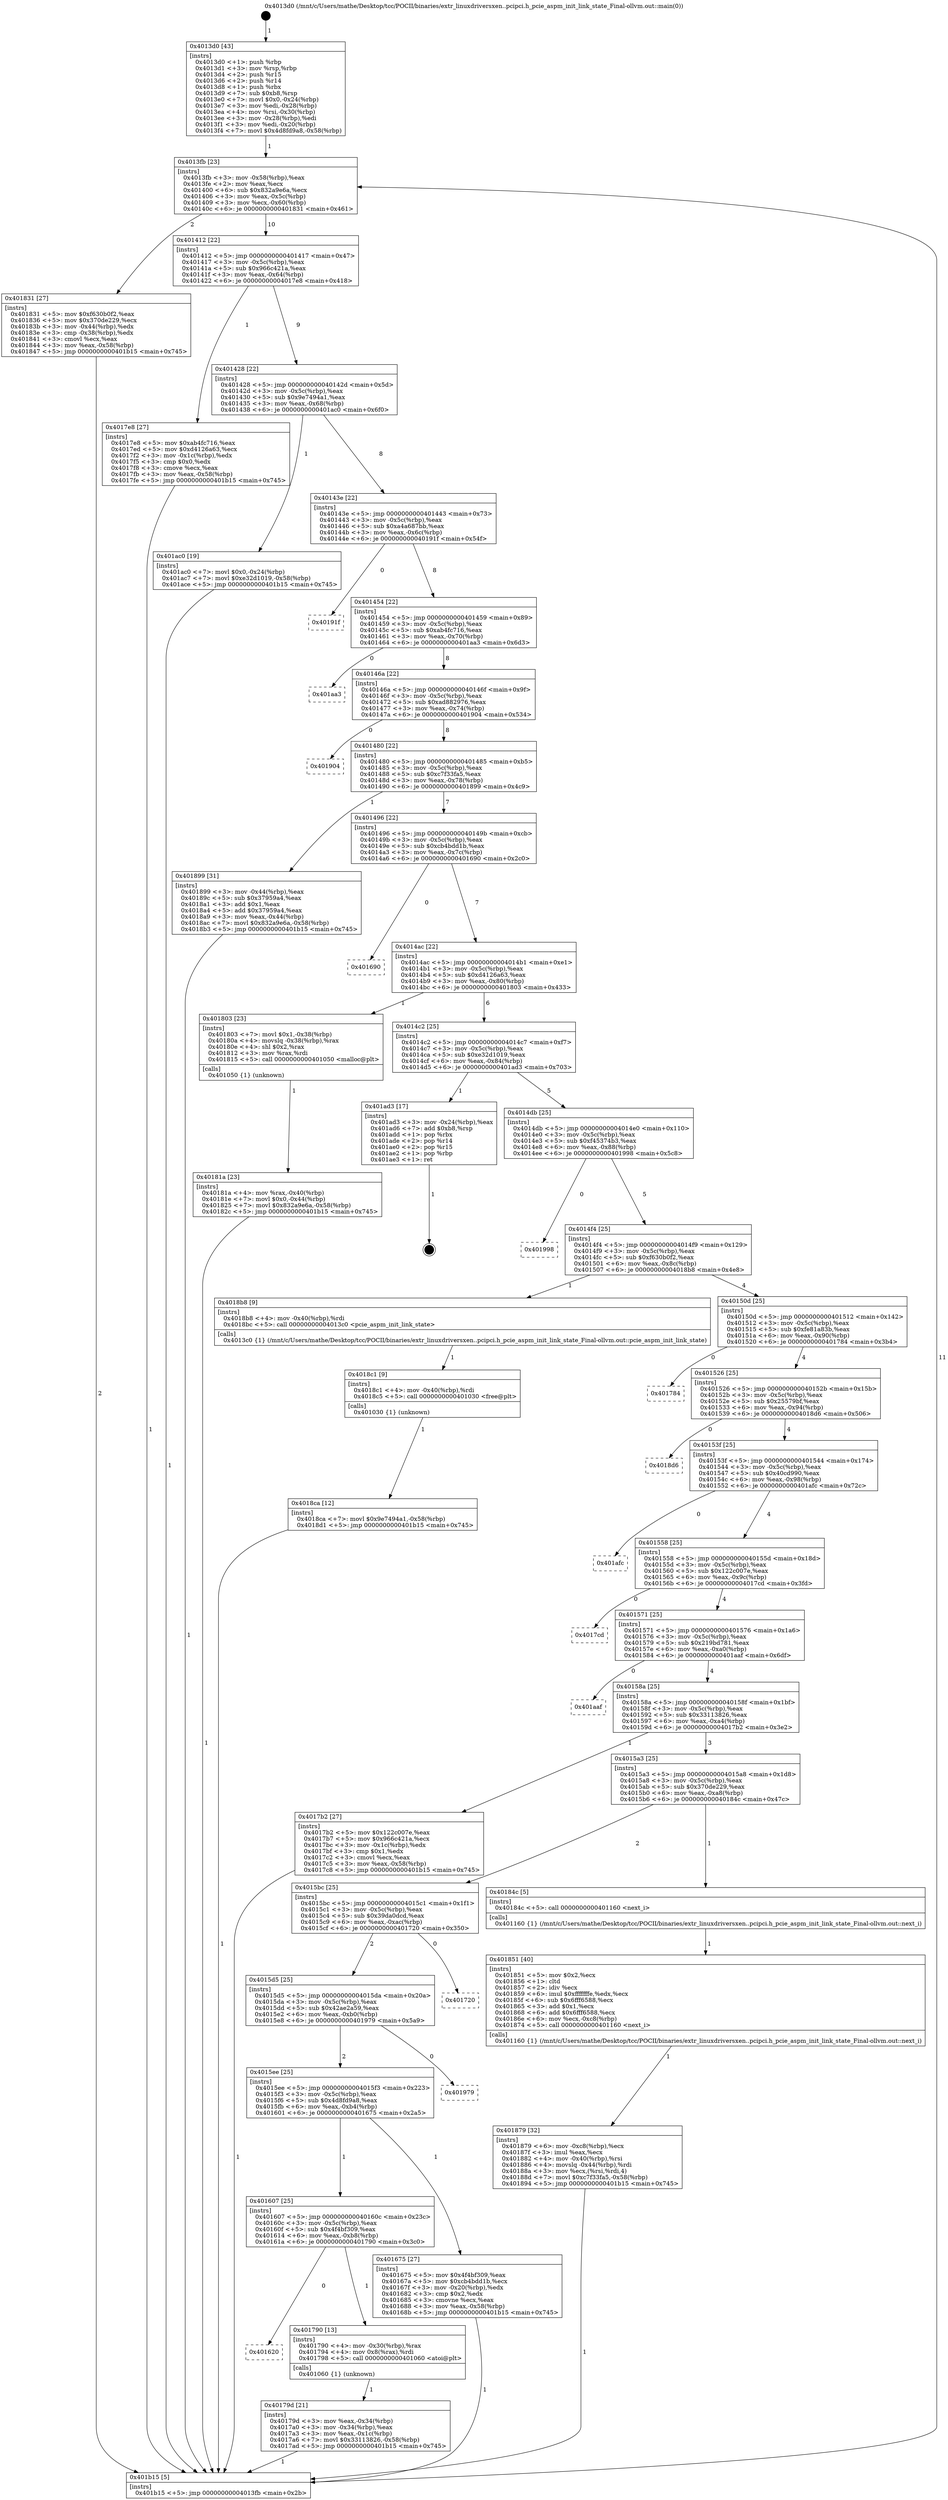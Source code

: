 digraph "0x4013d0" {
  label = "0x4013d0 (/mnt/c/Users/mathe/Desktop/tcc/POCII/binaries/extr_linuxdriversxen..pcipci.h_pcie_aspm_init_link_state_Final-ollvm.out::main(0))"
  labelloc = "t"
  node[shape=record]

  Entry [label="",width=0.3,height=0.3,shape=circle,fillcolor=black,style=filled]
  "0x4013fb" [label="{
     0x4013fb [23]\l
     | [instrs]\l
     &nbsp;&nbsp;0x4013fb \<+3\>: mov -0x58(%rbp),%eax\l
     &nbsp;&nbsp;0x4013fe \<+2\>: mov %eax,%ecx\l
     &nbsp;&nbsp;0x401400 \<+6\>: sub $0x832a9e6a,%ecx\l
     &nbsp;&nbsp;0x401406 \<+3\>: mov %eax,-0x5c(%rbp)\l
     &nbsp;&nbsp;0x401409 \<+3\>: mov %ecx,-0x60(%rbp)\l
     &nbsp;&nbsp;0x40140c \<+6\>: je 0000000000401831 \<main+0x461\>\l
  }"]
  "0x401831" [label="{
     0x401831 [27]\l
     | [instrs]\l
     &nbsp;&nbsp;0x401831 \<+5\>: mov $0xf630b0f2,%eax\l
     &nbsp;&nbsp;0x401836 \<+5\>: mov $0x370de229,%ecx\l
     &nbsp;&nbsp;0x40183b \<+3\>: mov -0x44(%rbp),%edx\l
     &nbsp;&nbsp;0x40183e \<+3\>: cmp -0x38(%rbp),%edx\l
     &nbsp;&nbsp;0x401841 \<+3\>: cmovl %ecx,%eax\l
     &nbsp;&nbsp;0x401844 \<+3\>: mov %eax,-0x58(%rbp)\l
     &nbsp;&nbsp;0x401847 \<+5\>: jmp 0000000000401b15 \<main+0x745\>\l
  }"]
  "0x401412" [label="{
     0x401412 [22]\l
     | [instrs]\l
     &nbsp;&nbsp;0x401412 \<+5\>: jmp 0000000000401417 \<main+0x47\>\l
     &nbsp;&nbsp;0x401417 \<+3\>: mov -0x5c(%rbp),%eax\l
     &nbsp;&nbsp;0x40141a \<+5\>: sub $0x966c421a,%eax\l
     &nbsp;&nbsp;0x40141f \<+3\>: mov %eax,-0x64(%rbp)\l
     &nbsp;&nbsp;0x401422 \<+6\>: je 00000000004017e8 \<main+0x418\>\l
  }"]
  Exit [label="",width=0.3,height=0.3,shape=circle,fillcolor=black,style=filled,peripheries=2]
  "0x4017e8" [label="{
     0x4017e8 [27]\l
     | [instrs]\l
     &nbsp;&nbsp;0x4017e8 \<+5\>: mov $0xab4fc716,%eax\l
     &nbsp;&nbsp;0x4017ed \<+5\>: mov $0xd4126a63,%ecx\l
     &nbsp;&nbsp;0x4017f2 \<+3\>: mov -0x1c(%rbp),%edx\l
     &nbsp;&nbsp;0x4017f5 \<+3\>: cmp $0x0,%edx\l
     &nbsp;&nbsp;0x4017f8 \<+3\>: cmove %ecx,%eax\l
     &nbsp;&nbsp;0x4017fb \<+3\>: mov %eax,-0x58(%rbp)\l
     &nbsp;&nbsp;0x4017fe \<+5\>: jmp 0000000000401b15 \<main+0x745\>\l
  }"]
  "0x401428" [label="{
     0x401428 [22]\l
     | [instrs]\l
     &nbsp;&nbsp;0x401428 \<+5\>: jmp 000000000040142d \<main+0x5d\>\l
     &nbsp;&nbsp;0x40142d \<+3\>: mov -0x5c(%rbp),%eax\l
     &nbsp;&nbsp;0x401430 \<+5\>: sub $0x9e7494a1,%eax\l
     &nbsp;&nbsp;0x401435 \<+3\>: mov %eax,-0x68(%rbp)\l
     &nbsp;&nbsp;0x401438 \<+6\>: je 0000000000401ac0 \<main+0x6f0\>\l
  }"]
  "0x4018ca" [label="{
     0x4018ca [12]\l
     | [instrs]\l
     &nbsp;&nbsp;0x4018ca \<+7\>: movl $0x9e7494a1,-0x58(%rbp)\l
     &nbsp;&nbsp;0x4018d1 \<+5\>: jmp 0000000000401b15 \<main+0x745\>\l
  }"]
  "0x401ac0" [label="{
     0x401ac0 [19]\l
     | [instrs]\l
     &nbsp;&nbsp;0x401ac0 \<+7\>: movl $0x0,-0x24(%rbp)\l
     &nbsp;&nbsp;0x401ac7 \<+7\>: movl $0xe32d1019,-0x58(%rbp)\l
     &nbsp;&nbsp;0x401ace \<+5\>: jmp 0000000000401b15 \<main+0x745\>\l
  }"]
  "0x40143e" [label="{
     0x40143e [22]\l
     | [instrs]\l
     &nbsp;&nbsp;0x40143e \<+5\>: jmp 0000000000401443 \<main+0x73\>\l
     &nbsp;&nbsp;0x401443 \<+3\>: mov -0x5c(%rbp),%eax\l
     &nbsp;&nbsp;0x401446 \<+5\>: sub $0xa4a687bb,%eax\l
     &nbsp;&nbsp;0x40144b \<+3\>: mov %eax,-0x6c(%rbp)\l
     &nbsp;&nbsp;0x40144e \<+6\>: je 000000000040191f \<main+0x54f\>\l
  }"]
  "0x4018c1" [label="{
     0x4018c1 [9]\l
     | [instrs]\l
     &nbsp;&nbsp;0x4018c1 \<+4\>: mov -0x40(%rbp),%rdi\l
     &nbsp;&nbsp;0x4018c5 \<+5\>: call 0000000000401030 \<free@plt\>\l
     | [calls]\l
     &nbsp;&nbsp;0x401030 \{1\} (unknown)\l
  }"]
  "0x40191f" [label="{
     0x40191f\l
  }", style=dashed]
  "0x401454" [label="{
     0x401454 [22]\l
     | [instrs]\l
     &nbsp;&nbsp;0x401454 \<+5\>: jmp 0000000000401459 \<main+0x89\>\l
     &nbsp;&nbsp;0x401459 \<+3\>: mov -0x5c(%rbp),%eax\l
     &nbsp;&nbsp;0x40145c \<+5\>: sub $0xab4fc716,%eax\l
     &nbsp;&nbsp;0x401461 \<+3\>: mov %eax,-0x70(%rbp)\l
     &nbsp;&nbsp;0x401464 \<+6\>: je 0000000000401aa3 \<main+0x6d3\>\l
  }"]
  "0x401879" [label="{
     0x401879 [32]\l
     | [instrs]\l
     &nbsp;&nbsp;0x401879 \<+6\>: mov -0xc8(%rbp),%ecx\l
     &nbsp;&nbsp;0x40187f \<+3\>: imul %eax,%ecx\l
     &nbsp;&nbsp;0x401882 \<+4\>: mov -0x40(%rbp),%rsi\l
     &nbsp;&nbsp;0x401886 \<+4\>: movslq -0x44(%rbp),%rdi\l
     &nbsp;&nbsp;0x40188a \<+3\>: mov %ecx,(%rsi,%rdi,4)\l
     &nbsp;&nbsp;0x40188d \<+7\>: movl $0xc7f33fa5,-0x58(%rbp)\l
     &nbsp;&nbsp;0x401894 \<+5\>: jmp 0000000000401b15 \<main+0x745\>\l
  }"]
  "0x401aa3" [label="{
     0x401aa3\l
  }", style=dashed]
  "0x40146a" [label="{
     0x40146a [22]\l
     | [instrs]\l
     &nbsp;&nbsp;0x40146a \<+5\>: jmp 000000000040146f \<main+0x9f\>\l
     &nbsp;&nbsp;0x40146f \<+3\>: mov -0x5c(%rbp),%eax\l
     &nbsp;&nbsp;0x401472 \<+5\>: sub $0xad882976,%eax\l
     &nbsp;&nbsp;0x401477 \<+3\>: mov %eax,-0x74(%rbp)\l
     &nbsp;&nbsp;0x40147a \<+6\>: je 0000000000401904 \<main+0x534\>\l
  }"]
  "0x401851" [label="{
     0x401851 [40]\l
     | [instrs]\l
     &nbsp;&nbsp;0x401851 \<+5\>: mov $0x2,%ecx\l
     &nbsp;&nbsp;0x401856 \<+1\>: cltd\l
     &nbsp;&nbsp;0x401857 \<+2\>: idiv %ecx\l
     &nbsp;&nbsp;0x401859 \<+6\>: imul $0xfffffffe,%edx,%ecx\l
     &nbsp;&nbsp;0x40185f \<+6\>: sub $0x6fff6588,%ecx\l
     &nbsp;&nbsp;0x401865 \<+3\>: add $0x1,%ecx\l
     &nbsp;&nbsp;0x401868 \<+6\>: add $0x6fff6588,%ecx\l
     &nbsp;&nbsp;0x40186e \<+6\>: mov %ecx,-0xc8(%rbp)\l
     &nbsp;&nbsp;0x401874 \<+5\>: call 0000000000401160 \<next_i\>\l
     | [calls]\l
     &nbsp;&nbsp;0x401160 \{1\} (/mnt/c/Users/mathe/Desktop/tcc/POCII/binaries/extr_linuxdriversxen..pcipci.h_pcie_aspm_init_link_state_Final-ollvm.out::next_i)\l
  }"]
  "0x401904" [label="{
     0x401904\l
  }", style=dashed]
  "0x401480" [label="{
     0x401480 [22]\l
     | [instrs]\l
     &nbsp;&nbsp;0x401480 \<+5\>: jmp 0000000000401485 \<main+0xb5\>\l
     &nbsp;&nbsp;0x401485 \<+3\>: mov -0x5c(%rbp),%eax\l
     &nbsp;&nbsp;0x401488 \<+5\>: sub $0xc7f33fa5,%eax\l
     &nbsp;&nbsp;0x40148d \<+3\>: mov %eax,-0x78(%rbp)\l
     &nbsp;&nbsp;0x401490 \<+6\>: je 0000000000401899 \<main+0x4c9\>\l
  }"]
  "0x40181a" [label="{
     0x40181a [23]\l
     | [instrs]\l
     &nbsp;&nbsp;0x40181a \<+4\>: mov %rax,-0x40(%rbp)\l
     &nbsp;&nbsp;0x40181e \<+7\>: movl $0x0,-0x44(%rbp)\l
     &nbsp;&nbsp;0x401825 \<+7\>: movl $0x832a9e6a,-0x58(%rbp)\l
     &nbsp;&nbsp;0x40182c \<+5\>: jmp 0000000000401b15 \<main+0x745\>\l
  }"]
  "0x401899" [label="{
     0x401899 [31]\l
     | [instrs]\l
     &nbsp;&nbsp;0x401899 \<+3\>: mov -0x44(%rbp),%eax\l
     &nbsp;&nbsp;0x40189c \<+5\>: sub $0x37959a4,%eax\l
     &nbsp;&nbsp;0x4018a1 \<+3\>: add $0x1,%eax\l
     &nbsp;&nbsp;0x4018a4 \<+5\>: add $0x37959a4,%eax\l
     &nbsp;&nbsp;0x4018a9 \<+3\>: mov %eax,-0x44(%rbp)\l
     &nbsp;&nbsp;0x4018ac \<+7\>: movl $0x832a9e6a,-0x58(%rbp)\l
     &nbsp;&nbsp;0x4018b3 \<+5\>: jmp 0000000000401b15 \<main+0x745\>\l
  }"]
  "0x401496" [label="{
     0x401496 [22]\l
     | [instrs]\l
     &nbsp;&nbsp;0x401496 \<+5\>: jmp 000000000040149b \<main+0xcb\>\l
     &nbsp;&nbsp;0x40149b \<+3\>: mov -0x5c(%rbp),%eax\l
     &nbsp;&nbsp;0x40149e \<+5\>: sub $0xcb4bdd1b,%eax\l
     &nbsp;&nbsp;0x4014a3 \<+3\>: mov %eax,-0x7c(%rbp)\l
     &nbsp;&nbsp;0x4014a6 \<+6\>: je 0000000000401690 \<main+0x2c0\>\l
  }"]
  "0x40179d" [label="{
     0x40179d [21]\l
     | [instrs]\l
     &nbsp;&nbsp;0x40179d \<+3\>: mov %eax,-0x34(%rbp)\l
     &nbsp;&nbsp;0x4017a0 \<+3\>: mov -0x34(%rbp),%eax\l
     &nbsp;&nbsp;0x4017a3 \<+3\>: mov %eax,-0x1c(%rbp)\l
     &nbsp;&nbsp;0x4017a6 \<+7\>: movl $0x33113826,-0x58(%rbp)\l
     &nbsp;&nbsp;0x4017ad \<+5\>: jmp 0000000000401b15 \<main+0x745\>\l
  }"]
  "0x401690" [label="{
     0x401690\l
  }", style=dashed]
  "0x4014ac" [label="{
     0x4014ac [22]\l
     | [instrs]\l
     &nbsp;&nbsp;0x4014ac \<+5\>: jmp 00000000004014b1 \<main+0xe1\>\l
     &nbsp;&nbsp;0x4014b1 \<+3\>: mov -0x5c(%rbp),%eax\l
     &nbsp;&nbsp;0x4014b4 \<+5\>: sub $0xd4126a63,%eax\l
     &nbsp;&nbsp;0x4014b9 \<+3\>: mov %eax,-0x80(%rbp)\l
     &nbsp;&nbsp;0x4014bc \<+6\>: je 0000000000401803 \<main+0x433\>\l
  }"]
  "0x401620" [label="{
     0x401620\l
  }", style=dashed]
  "0x401803" [label="{
     0x401803 [23]\l
     | [instrs]\l
     &nbsp;&nbsp;0x401803 \<+7\>: movl $0x1,-0x38(%rbp)\l
     &nbsp;&nbsp;0x40180a \<+4\>: movslq -0x38(%rbp),%rax\l
     &nbsp;&nbsp;0x40180e \<+4\>: shl $0x2,%rax\l
     &nbsp;&nbsp;0x401812 \<+3\>: mov %rax,%rdi\l
     &nbsp;&nbsp;0x401815 \<+5\>: call 0000000000401050 \<malloc@plt\>\l
     | [calls]\l
     &nbsp;&nbsp;0x401050 \{1\} (unknown)\l
  }"]
  "0x4014c2" [label="{
     0x4014c2 [25]\l
     | [instrs]\l
     &nbsp;&nbsp;0x4014c2 \<+5\>: jmp 00000000004014c7 \<main+0xf7\>\l
     &nbsp;&nbsp;0x4014c7 \<+3\>: mov -0x5c(%rbp),%eax\l
     &nbsp;&nbsp;0x4014ca \<+5\>: sub $0xe32d1019,%eax\l
     &nbsp;&nbsp;0x4014cf \<+6\>: mov %eax,-0x84(%rbp)\l
     &nbsp;&nbsp;0x4014d5 \<+6\>: je 0000000000401ad3 \<main+0x703\>\l
  }"]
  "0x401790" [label="{
     0x401790 [13]\l
     | [instrs]\l
     &nbsp;&nbsp;0x401790 \<+4\>: mov -0x30(%rbp),%rax\l
     &nbsp;&nbsp;0x401794 \<+4\>: mov 0x8(%rax),%rdi\l
     &nbsp;&nbsp;0x401798 \<+5\>: call 0000000000401060 \<atoi@plt\>\l
     | [calls]\l
     &nbsp;&nbsp;0x401060 \{1\} (unknown)\l
  }"]
  "0x401ad3" [label="{
     0x401ad3 [17]\l
     | [instrs]\l
     &nbsp;&nbsp;0x401ad3 \<+3\>: mov -0x24(%rbp),%eax\l
     &nbsp;&nbsp;0x401ad6 \<+7\>: add $0xb8,%rsp\l
     &nbsp;&nbsp;0x401add \<+1\>: pop %rbx\l
     &nbsp;&nbsp;0x401ade \<+2\>: pop %r14\l
     &nbsp;&nbsp;0x401ae0 \<+2\>: pop %r15\l
     &nbsp;&nbsp;0x401ae2 \<+1\>: pop %rbp\l
     &nbsp;&nbsp;0x401ae3 \<+1\>: ret\l
  }"]
  "0x4014db" [label="{
     0x4014db [25]\l
     | [instrs]\l
     &nbsp;&nbsp;0x4014db \<+5\>: jmp 00000000004014e0 \<main+0x110\>\l
     &nbsp;&nbsp;0x4014e0 \<+3\>: mov -0x5c(%rbp),%eax\l
     &nbsp;&nbsp;0x4014e3 \<+5\>: sub $0xf45374b3,%eax\l
     &nbsp;&nbsp;0x4014e8 \<+6\>: mov %eax,-0x88(%rbp)\l
     &nbsp;&nbsp;0x4014ee \<+6\>: je 0000000000401998 \<main+0x5c8\>\l
  }"]
  "0x4013d0" [label="{
     0x4013d0 [43]\l
     | [instrs]\l
     &nbsp;&nbsp;0x4013d0 \<+1\>: push %rbp\l
     &nbsp;&nbsp;0x4013d1 \<+3\>: mov %rsp,%rbp\l
     &nbsp;&nbsp;0x4013d4 \<+2\>: push %r15\l
     &nbsp;&nbsp;0x4013d6 \<+2\>: push %r14\l
     &nbsp;&nbsp;0x4013d8 \<+1\>: push %rbx\l
     &nbsp;&nbsp;0x4013d9 \<+7\>: sub $0xb8,%rsp\l
     &nbsp;&nbsp;0x4013e0 \<+7\>: movl $0x0,-0x24(%rbp)\l
     &nbsp;&nbsp;0x4013e7 \<+3\>: mov %edi,-0x28(%rbp)\l
     &nbsp;&nbsp;0x4013ea \<+4\>: mov %rsi,-0x30(%rbp)\l
     &nbsp;&nbsp;0x4013ee \<+3\>: mov -0x28(%rbp),%edi\l
     &nbsp;&nbsp;0x4013f1 \<+3\>: mov %edi,-0x20(%rbp)\l
     &nbsp;&nbsp;0x4013f4 \<+7\>: movl $0x4d8fd9a8,-0x58(%rbp)\l
  }"]
  "0x401998" [label="{
     0x401998\l
  }", style=dashed]
  "0x4014f4" [label="{
     0x4014f4 [25]\l
     | [instrs]\l
     &nbsp;&nbsp;0x4014f4 \<+5\>: jmp 00000000004014f9 \<main+0x129\>\l
     &nbsp;&nbsp;0x4014f9 \<+3\>: mov -0x5c(%rbp),%eax\l
     &nbsp;&nbsp;0x4014fc \<+5\>: sub $0xf630b0f2,%eax\l
     &nbsp;&nbsp;0x401501 \<+6\>: mov %eax,-0x8c(%rbp)\l
     &nbsp;&nbsp;0x401507 \<+6\>: je 00000000004018b8 \<main+0x4e8\>\l
  }"]
  "0x401b15" [label="{
     0x401b15 [5]\l
     | [instrs]\l
     &nbsp;&nbsp;0x401b15 \<+5\>: jmp 00000000004013fb \<main+0x2b\>\l
  }"]
  "0x4018b8" [label="{
     0x4018b8 [9]\l
     | [instrs]\l
     &nbsp;&nbsp;0x4018b8 \<+4\>: mov -0x40(%rbp),%rdi\l
     &nbsp;&nbsp;0x4018bc \<+5\>: call 00000000004013c0 \<pcie_aspm_init_link_state\>\l
     | [calls]\l
     &nbsp;&nbsp;0x4013c0 \{1\} (/mnt/c/Users/mathe/Desktop/tcc/POCII/binaries/extr_linuxdriversxen..pcipci.h_pcie_aspm_init_link_state_Final-ollvm.out::pcie_aspm_init_link_state)\l
  }"]
  "0x40150d" [label="{
     0x40150d [25]\l
     | [instrs]\l
     &nbsp;&nbsp;0x40150d \<+5\>: jmp 0000000000401512 \<main+0x142\>\l
     &nbsp;&nbsp;0x401512 \<+3\>: mov -0x5c(%rbp),%eax\l
     &nbsp;&nbsp;0x401515 \<+5\>: sub $0xfe81a83b,%eax\l
     &nbsp;&nbsp;0x40151a \<+6\>: mov %eax,-0x90(%rbp)\l
     &nbsp;&nbsp;0x401520 \<+6\>: je 0000000000401784 \<main+0x3b4\>\l
  }"]
  "0x401607" [label="{
     0x401607 [25]\l
     | [instrs]\l
     &nbsp;&nbsp;0x401607 \<+5\>: jmp 000000000040160c \<main+0x23c\>\l
     &nbsp;&nbsp;0x40160c \<+3\>: mov -0x5c(%rbp),%eax\l
     &nbsp;&nbsp;0x40160f \<+5\>: sub $0x4f4bf309,%eax\l
     &nbsp;&nbsp;0x401614 \<+6\>: mov %eax,-0xb8(%rbp)\l
     &nbsp;&nbsp;0x40161a \<+6\>: je 0000000000401790 \<main+0x3c0\>\l
  }"]
  "0x401784" [label="{
     0x401784\l
  }", style=dashed]
  "0x401526" [label="{
     0x401526 [25]\l
     | [instrs]\l
     &nbsp;&nbsp;0x401526 \<+5\>: jmp 000000000040152b \<main+0x15b\>\l
     &nbsp;&nbsp;0x40152b \<+3\>: mov -0x5c(%rbp),%eax\l
     &nbsp;&nbsp;0x40152e \<+5\>: sub $0x25579bf,%eax\l
     &nbsp;&nbsp;0x401533 \<+6\>: mov %eax,-0x94(%rbp)\l
     &nbsp;&nbsp;0x401539 \<+6\>: je 00000000004018d6 \<main+0x506\>\l
  }"]
  "0x401675" [label="{
     0x401675 [27]\l
     | [instrs]\l
     &nbsp;&nbsp;0x401675 \<+5\>: mov $0x4f4bf309,%eax\l
     &nbsp;&nbsp;0x40167a \<+5\>: mov $0xcb4bdd1b,%ecx\l
     &nbsp;&nbsp;0x40167f \<+3\>: mov -0x20(%rbp),%edx\l
     &nbsp;&nbsp;0x401682 \<+3\>: cmp $0x2,%edx\l
     &nbsp;&nbsp;0x401685 \<+3\>: cmovne %ecx,%eax\l
     &nbsp;&nbsp;0x401688 \<+3\>: mov %eax,-0x58(%rbp)\l
     &nbsp;&nbsp;0x40168b \<+5\>: jmp 0000000000401b15 \<main+0x745\>\l
  }"]
  "0x4018d6" [label="{
     0x4018d6\l
  }", style=dashed]
  "0x40153f" [label="{
     0x40153f [25]\l
     | [instrs]\l
     &nbsp;&nbsp;0x40153f \<+5\>: jmp 0000000000401544 \<main+0x174\>\l
     &nbsp;&nbsp;0x401544 \<+3\>: mov -0x5c(%rbp),%eax\l
     &nbsp;&nbsp;0x401547 \<+5\>: sub $0x40cd990,%eax\l
     &nbsp;&nbsp;0x40154c \<+6\>: mov %eax,-0x98(%rbp)\l
     &nbsp;&nbsp;0x401552 \<+6\>: je 0000000000401afc \<main+0x72c\>\l
  }"]
  "0x4015ee" [label="{
     0x4015ee [25]\l
     | [instrs]\l
     &nbsp;&nbsp;0x4015ee \<+5\>: jmp 00000000004015f3 \<main+0x223\>\l
     &nbsp;&nbsp;0x4015f3 \<+3\>: mov -0x5c(%rbp),%eax\l
     &nbsp;&nbsp;0x4015f6 \<+5\>: sub $0x4d8fd9a8,%eax\l
     &nbsp;&nbsp;0x4015fb \<+6\>: mov %eax,-0xb4(%rbp)\l
     &nbsp;&nbsp;0x401601 \<+6\>: je 0000000000401675 \<main+0x2a5\>\l
  }"]
  "0x401afc" [label="{
     0x401afc\l
  }", style=dashed]
  "0x401558" [label="{
     0x401558 [25]\l
     | [instrs]\l
     &nbsp;&nbsp;0x401558 \<+5\>: jmp 000000000040155d \<main+0x18d\>\l
     &nbsp;&nbsp;0x40155d \<+3\>: mov -0x5c(%rbp),%eax\l
     &nbsp;&nbsp;0x401560 \<+5\>: sub $0x122c007e,%eax\l
     &nbsp;&nbsp;0x401565 \<+6\>: mov %eax,-0x9c(%rbp)\l
     &nbsp;&nbsp;0x40156b \<+6\>: je 00000000004017cd \<main+0x3fd\>\l
  }"]
  "0x401979" [label="{
     0x401979\l
  }", style=dashed]
  "0x4017cd" [label="{
     0x4017cd\l
  }", style=dashed]
  "0x401571" [label="{
     0x401571 [25]\l
     | [instrs]\l
     &nbsp;&nbsp;0x401571 \<+5\>: jmp 0000000000401576 \<main+0x1a6\>\l
     &nbsp;&nbsp;0x401576 \<+3\>: mov -0x5c(%rbp),%eax\l
     &nbsp;&nbsp;0x401579 \<+5\>: sub $0x219bd781,%eax\l
     &nbsp;&nbsp;0x40157e \<+6\>: mov %eax,-0xa0(%rbp)\l
     &nbsp;&nbsp;0x401584 \<+6\>: je 0000000000401aaf \<main+0x6df\>\l
  }"]
  "0x4015d5" [label="{
     0x4015d5 [25]\l
     | [instrs]\l
     &nbsp;&nbsp;0x4015d5 \<+5\>: jmp 00000000004015da \<main+0x20a\>\l
     &nbsp;&nbsp;0x4015da \<+3\>: mov -0x5c(%rbp),%eax\l
     &nbsp;&nbsp;0x4015dd \<+5\>: sub $0x42ae2a59,%eax\l
     &nbsp;&nbsp;0x4015e2 \<+6\>: mov %eax,-0xb0(%rbp)\l
     &nbsp;&nbsp;0x4015e8 \<+6\>: je 0000000000401979 \<main+0x5a9\>\l
  }"]
  "0x401aaf" [label="{
     0x401aaf\l
  }", style=dashed]
  "0x40158a" [label="{
     0x40158a [25]\l
     | [instrs]\l
     &nbsp;&nbsp;0x40158a \<+5\>: jmp 000000000040158f \<main+0x1bf\>\l
     &nbsp;&nbsp;0x40158f \<+3\>: mov -0x5c(%rbp),%eax\l
     &nbsp;&nbsp;0x401592 \<+5\>: sub $0x33113826,%eax\l
     &nbsp;&nbsp;0x401597 \<+6\>: mov %eax,-0xa4(%rbp)\l
     &nbsp;&nbsp;0x40159d \<+6\>: je 00000000004017b2 \<main+0x3e2\>\l
  }"]
  "0x401720" [label="{
     0x401720\l
  }", style=dashed]
  "0x4017b2" [label="{
     0x4017b2 [27]\l
     | [instrs]\l
     &nbsp;&nbsp;0x4017b2 \<+5\>: mov $0x122c007e,%eax\l
     &nbsp;&nbsp;0x4017b7 \<+5\>: mov $0x966c421a,%ecx\l
     &nbsp;&nbsp;0x4017bc \<+3\>: mov -0x1c(%rbp),%edx\l
     &nbsp;&nbsp;0x4017bf \<+3\>: cmp $0x1,%edx\l
     &nbsp;&nbsp;0x4017c2 \<+3\>: cmovl %ecx,%eax\l
     &nbsp;&nbsp;0x4017c5 \<+3\>: mov %eax,-0x58(%rbp)\l
     &nbsp;&nbsp;0x4017c8 \<+5\>: jmp 0000000000401b15 \<main+0x745\>\l
  }"]
  "0x4015a3" [label="{
     0x4015a3 [25]\l
     | [instrs]\l
     &nbsp;&nbsp;0x4015a3 \<+5\>: jmp 00000000004015a8 \<main+0x1d8\>\l
     &nbsp;&nbsp;0x4015a8 \<+3\>: mov -0x5c(%rbp),%eax\l
     &nbsp;&nbsp;0x4015ab \<+5\>: sub $0x370de229,%eax\l
     &nbsp;&nbsp;0x4015b0 \<+6\>: mov %eax,-0xa8(%rbp)\l
     &nbsp;&nbsp;0x4015b6 \<+6\>: je 000000000040184c \<main+0x47c\>\l
  }"]
  "0x4015bc" [label="{
     0x4015bc [25]\l
     | [instrs]\l
     &nbsp;&nbsp;0x4015bc \<+5\>: jmp 00000000004015c1 \<main+0x1f1\>\l
     &nbsp;&nbsp;0x4015c1 \<+3\>: mov -0x5c(%rbp),%eax\l
     &nbsp;&nbsp;0x4015c4 \<+5\>: sub $0x39da0dcd,%eax\l
     &nbsp;&nbsp;0x4015c9 \<+6\>: mov %eax,-0xac(%rbp)\l
     &nbsp;&nbsp;0x4015cf \<+6\>: je 0000000000401720 \<main+0x350\>\l
  }"]
  "0x40184c" [label="{
     0x40184c [5]\l
     | [instrs]\l
     &nbsp;&nbsp;0x40184c \<+5\>: call 0000000000401160 \<next_i\>\l
     | [calls]\l
     &nbsp;&nbsp;0x401160 \{1\} (/mnt/c/Users/mathe/Desktop/tcc/POCII/binaries/extr_linuxdriversxen..pcipci.h_pcie_aspm_init_link_state_Final-ollvm.out::next_i)\l
  }"]
  Entry -> "0x4013d0" [label=" 1"]
  "0x4013fb" -> "0x401831" [label=" 2"]
  "0x4013fb" -> "0x401412" [label=" 10"]
  "0x401ad3" -> Exit [label=" 1"]
  "0x401412" -> "0x4017e8" [label=" 1"]
  "0x401412" -> "0x401428" [label=" 9"]
  "0x401ac0" -> "0x401b15" [label=" 1"]
  "0x401428" -> "0x401ac0" [label=" 1"]
  "0x401428" -> "0x40143e" [label=" 8"]
  "0x4018ca" -> "0x401b15" [label=" 1"]
  "0x40143e" -> "0x40191f" [label=" 0"]
  "0x40143e" -> "0x401454" [label=" 8"]
  "0x4018c1" -> "0x4018ca" [label=" 1"]
  "0x401454" -> "0x401aa3" [label=" 0"]
  "0x401454" -> "0x40146a" [label=" 8"]
  "0x4018b8" -> "0x4018c1" [label=" 1"]
  "0x40146a" -> "0x401904" [label=" 0"]
  "0x40146a" -> "0x401480" [label=" 8"]
  "0x401899" -> "0x401b15" [label=" 1"]
  "0x401480" -> "0x401899" [label=" 1"]
  "0x401480" -> "0x401496" [label=" 7"]
  "0x401879" -> "0x401b15" [label=" 1"]
  "0x401496" -> "0x401690" [label=" 0"]
  "0x401496" -> "0x4014ac" [label=" 7"]
  "0x401851" -> "0x401879" [label=" 1"]
  "0x4014ac" -> "0x401803" [label=" 1"]
  "0x4014ac" -> "0x4014c2" [label=" 6"]
  "0x40184c" -> "0x401851" [label=" 1"]
  "0x4014c2" -> "0x401ad3" [label=" 1"]
  "0x4014c2" -> "0x4014db" [label=" 5"]
  "0x401831" -> "0x401b15" [label=" 2"]
  "0x4014db" -> "0x401998" [label=" 0"]
  "0x4014db" -> "0x4014f4" [label=" 5"]
  "0x401803" -> "0x40181a" [label=" 1"]
  "0x4014f4" -> "0x4018b8" [label=" 1"]
  "0x4014f4" -> "0x40150d" [label=" 4"]
  "0x4017e8" -> "0x401b15" [label=" 1"]
  "0x40150d" -> "0x401784" [label=" 0"]
  "0x40150d" -> "0x401526" [label=" 4"]
  "0x4017b2" -> "0x401b15" [label=" 1"]
  "0x401526" -> "0x4018d6" [label=" 0"]
  "0x401526" -> "0x40153f" [label=" 4"]
  "0x40179d" -> "0x401b15" [label=" 1"]
  "0x40153f" -> "0x401afc" [label=" 0"]
  "0x40153f" -> "0x401558" [label=" 4"]
  "0x401607" -> "0x401620" [label=" 0"]
  "0x401558" -> "0x4017cd" [label=" 0"]
  "0x401558" -> "0x401571" [label=" 4"]
  "0x401607" -> "0x401790" [label=" 1"]
  "0x401571" -> "0x401aaf" [label=" 0"]
  "0x401571" -> "0x40158a" [label=" 4"]
  "0x401b15" -> "0x4013fb" [label=" 11"]
  "0x40158a" -> "0x4017b2" [label=" 1"]
  "0x40158a" -> "0x4015a3" [label=" 3"]
  "0x4013d0" -> "0x4013fb" [label=" 1"]
  "0x4015a3" -> "0x40184c" [label=" 1"]
  "0x4015a3" -> "0x4015bc" [label=" 2"]
  "0x401675" -> "0x401b15" [label=" 1"]
  "0x4015bc" -> "0x401720" [label=" 0"]
  "0x4015bc" -> "0x4015d5" [label=" 2"]
  "0x40181a" -> "0x401b15" [label=" 1"]
  "0x4015d5" -> "0x401979" [label=" 0"]
  "0x4015d5" -> "0x4015ee" [label=" 2"]
  "0x401790" -> "0x40179d" [label=" 1"]
  "0x4015ee" -> "0x401675" [label=" 1"]
  "0x4015ee" -> "0x401607" [label=" 1"]
}
